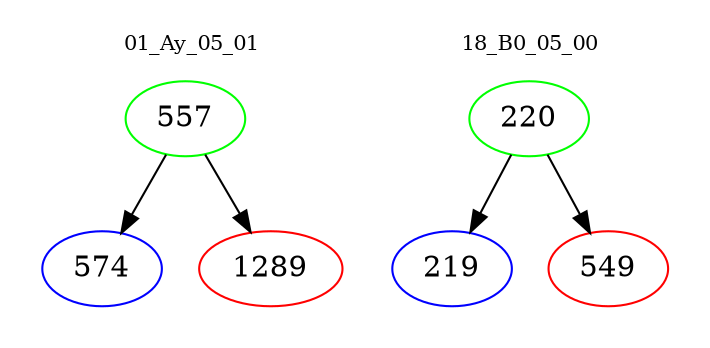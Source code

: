 digraph{
subgraph cluster_0 {
color = white
label = "01_Ay_05_01";
fontsize=10;
T0_557 [label="557", color="green"]
T0_557 -> T0_574 [color="black"]
T0_574 [label="574", color="blue"]
T0_557 -> T0_1289 [color="black"]
T0_1289 [label="1289", color="red"]
}
subgraph cluster_1 {
color = white
label = "18_B0_05_00";
fontsize=10;
T1_220 [label="220", color="green"]
T1_220 -> T1_219 [color="black"]
T1_219 [label="219", color="blue"]
T1_220 -> T1_549 [color="black"]
T1_549 [label="549", color="red"]
}
}
